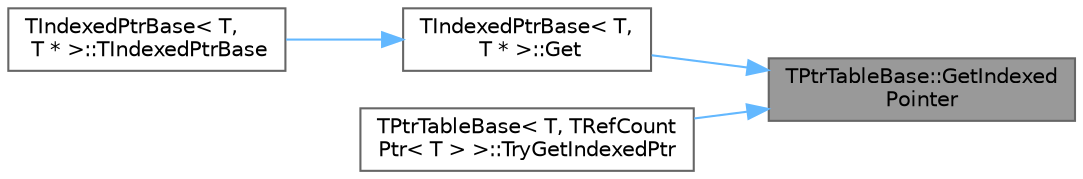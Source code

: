 digraph "TPtrTableBase::GetIndexedPointer"
{
 // INTERACTIVE_SVG=YES
 // LATEX_PDF_SIZE
  bgcolor="transparent";
  edge [fontname=Helvetica,fontsize=10,labelfontname=Helvetica,labelfontsize=10];
  node [fontname=Helvetica,fontsize=10,shape=box,height=0.2,width=0.4];
  rankdir="RL";
  Node1 [id="Node000001",label="TPtrTableBase::GetIndexed\lPointer",height=0.2,width=0.4,color="gray40", fillcolor="grey60", style="filled", fontcolor="black",tooltip=" "];
  Node1 -> Node2 [id="edge1_Node000001_Node000002",dir="back",color="steelblue1",style="solid",tooltip=" "];
  Node2 [id="Node000002",label="TIndexedPtrBase\< T,\l T * \>::Get",height=0.2,width=0.4,color="grey40", fillcolor="white", style="filled",URL="$dd/d95/classTIndexedPtrBase.html#a676bf920428fd0767a6e15b379e4335f",tooltip=" "];
  Node2 -> Node3 [id="edge2_Node000002_Node000003",dir="back",color="steelblue1",style="solid",tooltip=" "];
  Node3 [id="Node000003",label="TIndexedPtrBase\< T,\l T * \>::TIndexedPtrBase",height=0.2,width=0.4,color="grey40", fillcolor="white", style="filled",URL="$dd/d95/classTIndexedPtrBase.html#a0e770d67bca7cc465047ea97c39a27d3",tooltip=" "];
  Node1 -> Node4 [id="edge3_Node000001_Node000004",dir="back",color="steelblue1",style="solid",tooltip=" "];
  Node4 [id="Node000004",label="TPtrTableBase\< T, TRefCount\lPtr\< T \> \>::TryGetIndexedPtr",height=0.2,width=0.4,color="grey40", fillcolor="white", style="filled",URL="$dd/d29/classTPtrTableBase.html#a95b84e8eb0d02ec60e9e622e2fdbcbcb",tooltip=" "];
}
